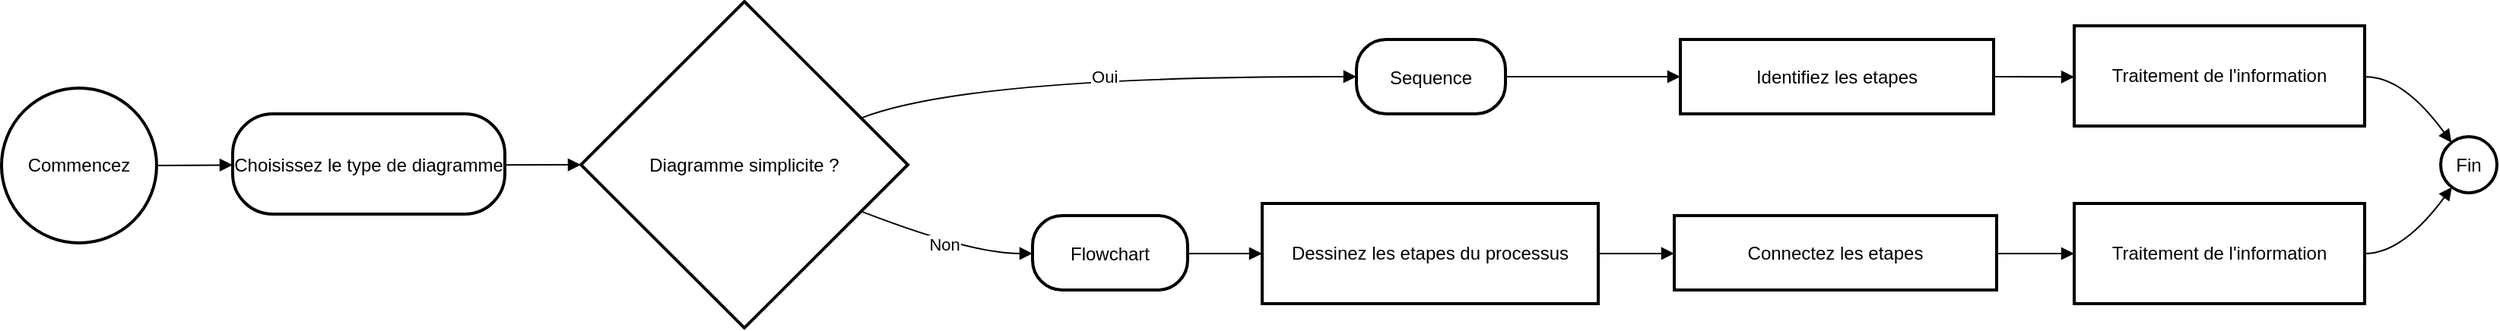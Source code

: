 <mxfile version="24.8.6">
  <diagram name="Page-1" id="RC6-2dHQBDIi0uGHHzUk">
    <mxGraphModel>
      <root>
        <mxCell id="0" />
        <mxCell id="1" parent="0" />
        <mxCell id="2" value="Commencez" style="ellipse;aspect=fixed;strokeWidth=2;whiteSpace=wrap;" vertex="1" parent="1">
          <mxGeometry x="8" y="65" width="102" height="102" as="geometry" />
        </mxCell>
        <mxCell id="3" value="Choisissez le type de diagramme" style="rounded=1;arcSize=40;strokeWidth=2" vertex="1" parent="1">
          <mxGeometry x="160" y="82" width="179" height="66" as="geometry" />
        </mxCell>
        <mxCell id="4" value="Diagramme simplicite ?" style="rhombus;strokeWidth=2;whiteSpace=wrap;" vertex="1" parent="1">
          <mxGeometry x="389" y="8" width="215" height="215" as="geometry" />
        </mxCell>
        <mxCell id="5" value="Sequence" style="rounded=1;arcSize=40;strokeWidth=2" vertex="1" parent="1">
          <mxGeometry x="899" y="33" width="98" height="49" as="geometry" />
        </mxCell>
        <mxCell id="6" value="Flowchart" style="rounded=1;arcSize=40;strokeWidth=2" vertex="1" parent="1">
          <mxGeometry x="686" y="149" width="102" height="49" as="geometry" />
        </mxCell>
        <mxCell id="7" value="Identifiez les etapes" style="whiteSpace=wrap;strokeWidth=2;" vertex="1" parent="1">
          <mxGeometry x="1112" y="33" width="206" height="49" as="geometry" />
        </mxCell>
        <mxCell id="8" value="Traitement de l&#39;information" style="whiteSpace=wrap;strokeWidth=2;" vertex="1" parent="1">
          <mxGeometry x="1371" y="24" width="191" height="66" as="geometry" />
        </mxCell>
        <mxCell id="9" value="Fin" style="ellipse;aspect=fixed;strokeWidth=2;whiteSpace=wrap;" vertex="1" parent="1">
          <mxGeometry x="1612" y="97" width="37" height="37" as="geometry" />
        </mxCell>
        <mxCell id="10" value="Dessinez les etapes du processus" style="whiteSpace=wrap;strokeWidth=2;" vertex="1" parent="1">
          <mxGeometry x="837" y="141" width="221" height="66" as="geometry" />
        </mxCell>
        <mxCell id="11" value="Connectez les etapes" style="whiteSpace=wrap;strokeWidth=2;" vertex="1" parent="1">
          <mxGeometry x="1108" y="149" width="212" height="49" as="geometry" />
        </mxCell>
        <mxCell id="12" value="Traitement de l&#39;information" style="whiteSpace=wrap;strokeWidth=2;" vertex="1" parent="1">
          <mxGeometry x="1371" y="141" width="191" height="66" as="geometry" />
        </mxCell>
        <mxCell id="13" value="" style="curved=1;startArrow=none;endArrow=block;exitX=1;exitY=0.5;entryX=0;entryY=0.51;" edge="1" parent="1" source="2" target="3">
          <mxGeometry relative="1" as="geometry">
            <Array as="points" />
          </mxGeometry>
        </mxCell>
        <mxCell id="14" value="" style="curved=1;startArrow=none;endArrow=block;exitX=1;exitY=0.51;entryX=0;entryY=0.5;" edge="1" parent="1" source="3" target="4">
          <mxGeometry relative="1" as="geometry">
            <Array as="points" />
          </mxGeometry>
        </mxCell>
        <mxCell id="15" value="Oui" style="curved=1;startArrow=none;endArrow=block;exitX=1;exitY=0.3;entryX=0;entryY=0.5;" edge="1" parent="1" source="4" target="5">
          <mxGeometry relative="1" as="geometry">
            <Array as="points">
              <mxPoint x="645" y="57" />
            </Array>
          </mxGeometry>
        </mxCell>
        <mxCell id="16" value="Non" style="curved=1;startArrow=none;endArrow=block;exitX=1;exitY=0.7;entryX=0;entryY=0.51;" edge="1" parent="1" source="4" target="6">
          <mxGeometry relative="1" as="geometry">
            <Array as="points">
              <mxPoint x="645" y="174" />
            </Array>
          </mxGeometry>
        </mxCell>
        <mxCell id="17" value="" style="curved=1;startArrow=none;endArrow=block;exitX=1;exitY=0.5;entryX=0;entryY=0.5;" edge="1" parent="1" source="5" target="7">
          <mxGeometry relative="1" as="geometry">
            <Array as="points" />
          </mxGeometry>
        </mxCell>
        <mxCell id="18" value="" style="curved=1;startArrow=none;endArrow=block;exitX=1;exitY=0.5;entryX=0;entryY=0.51;" edge="1" parent="1" source="7" target="8">
          <mxGeometry relative="1" as="geometry">
            <Array as="points" />
          </mxGeometry>
        </mxCell>
        <mxCell id="19" value="" style="curved=1;startArrow=none;endArrow=block;exitX=1;exitY=0.51;entryX=0.12;entryY=0.01;" edge="1" parent="1" source="8" target="9">
          <mxGeometry relative="1" as="geometry">
            <Array as="points">
              <mxPoint x="1587" y="57" />
            </Array>
          </mxGeometry>
        </mxCell>
        <mxCell id="20" value="" style="curved=1;startArrow=none;endArrow=block;exitX=0.99;exitY=0.51;entryX=0;entryY=0.5;" edge="1" parent="1" source="6" target="10">
          <mxGeometry relative="1" as="geometry">
            <Array as="points" />
          </mxGeometry>
        </mxCell>
        <mxCell id="21" value="" style="curved=1;startArrow=none;endArrow=block;exitX=1;exitY=0.5;entryX=0;entryY=0.51;" edge="1" parent="1" source="10" target="11">
          <mxGeometry relative="1" as="geometry">
            <Array as="points" />
          </mxGeometry>
        </mxCell>
        <mxCell id="22" value="" style="curved=1;startArrow=none;endArrow=block;exitX=1;exitY=0.51;entryX=0;entryY=0.5;" edge="1" parent="1" source="11" target="12">
          <mxGeometry relative="1" as="geometry">
            <Array as="points" />
          </mxGeometry>
        </mxCell>
        <mxCell id="23" value="" style="curved=1;startArrow=none;endArrow=block;exitX=1;exitY=0.5;entryX=0.12;entryY=1;" edge="1" parent="1" source="12" target="9">
          <mxGeometry relative="1" as="geometry">
            <Array as="points">
              <mxPoint x="1587" y="174" />
            </Array>
          </mxGeometry>
        </mxCell>
      </root>
    </mxGraphModel>
  </diagram>
</mxfile>

